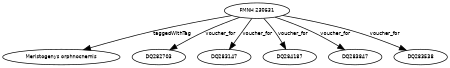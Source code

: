digraph G {
size="3,3";
node [fontsize=7, fontname="Helvetica"];
edge [fontsize=7, fontname="Helvetica"];
node0 [label="FMNH 230531", width=0.27433100247,height=0.27433100247];
node1 [label="Meristogenys orphnocnemis", width=0.27433100247,height=0.27433100247];
node2 [label="DQ282703", width=0.27433100247,height=0.27433100247];
node3 [label="DQ283147", width=0.27433100247,height=0.27433100247];
node4 [label="DQ284187", width=0.27433100247,height=0.27433100247];
node5 [label="DQ283847", width=0.27433100247,height=0.27433100247];
node6 [label="DQ283538", width=0.27433100247,height=0.27433100247];
node0 -> node1 [label="taggedWithTag"];
node0 -> node2 [label="voucher_for"];
node0 -> node3 [label="voucher_for"];
node0 -> node4 [label="voucher_for"];
node0 -> node5 [label="voucher_for"];
node0 -> node6 [label="voucher_for"];
}

